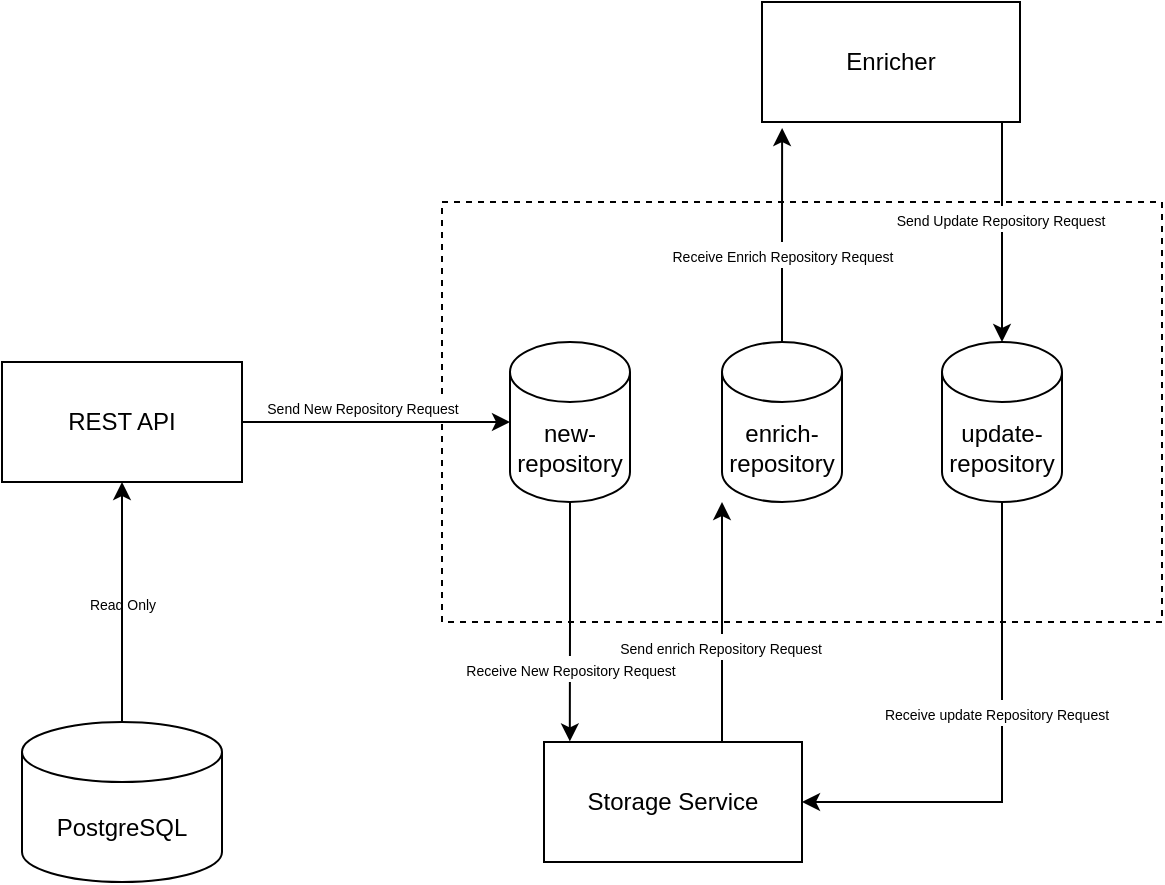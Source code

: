 <mxfile version="13.8.9-1" type="device"><diagram id="XDHKEdU30D09jelyi2HD" name="Page-1"><mxGraphModel dx="1069" dy="508" grid="1" gridSize="10" guides="1" tooltips="1" connect="1" arrows="1" fold="1" page="1" pageScale="1" pageWidth="827" pageHeight="1169" math="0" shadow="0"><root><mxCell id="0"/><mxCell id="1" parent="0"/><mxCell id="IAA9O9RZ_wELfaiQKTe_-6" value="" style="rounded=0;whiteSpace=wrap;html=1;dashed=1;fillColor=none;" vertex="1" parent="1"><mxGeometry x="320" y="180" width="360" height="210" as="geometry"/></mxCell><mxCell id="IAA9O9RZ_wELfaiQKTe_-3" style="edgeStyle=orthogonalEdgeStyle;rounded=0;orthogonalLoop=1;jettySize=auto;html=1;" edge="1" parent="1" source="IAA9O9RZ_wELfaiQKTe_-1" target="IAA9O9RZ_wELfaiQKTe_-2"><mxGeometry relative="1" as="geometry"/></mxCell><mxCell id="IAA9O9RZ_wELfaiQKTe_-1" value="PostgreSQL" style="shape=cylinder3;whiteSpace=wrap;html=1;boundedLbl=1;backgroundOutline=1;size=15;" vertex="1" parent="1"><mxGeometry x="110" y="440" width="100" height="80" as="geometry"/></mxCell><mxCell id="IAA9O9RZ_wELfaiQKTe_-15" style="edgeStyle=orthogonalEdgeStyle;rounded=0;orthogonalLoop=1;jettySize=auto;html=1;" edge="1" parent="1" source="IAA9O9RZ_wELfaiQKTe_-2" target="IAA9O9RZ_wELfaiQKTe_-5"><mxGeometry relative="1" as="geometry"/></mxCell><mxCell id="IAA9O9RZ_wELfaiQKTe_-23" value="&lt;font style=&quot;font-size: 7px&quot;&gt;Send New Repository Request&lt;/font&gt;" style="edgeLabel;html=1;align=center;verticalAlign=middle;resizable=0;points=[];" vertex="1" connectable="0" parent="IAA9O9RZ_wELfaiQKTe_-15"><mxGeometry x="-0.387" y="-1" relative="1" as="geometry"><mxPoint x="19" y="-9" as="offset"/></mxGeometry></mxCell><mxCell id="IAA9O9RZ_wELfaiQKTe_-2" value="REST API" style="rounded=0;whiteSpace=wrap;html=1;" vertex="1" parent="1"><mxGeometry x="100" y="260" width="120" height="60" as="geometry"/></mxCell><mxCell id="IAA9O9RZ_wELfaiQKTe_-4" value="&lt;font style=&quot;font-size: 7px&quot;&gt;Read Only&lt;/font&gt;" style="text;html=1;align=center;verticalAlign=middle;resizable=0;points=[];autosize=1;" vertex="1" parent="1"><mxGeometry x="135" y="370" width="50" height="20" as="geometry"/></mxCell><mxCell id="IAA9O9RZ_wELfaiQKTe_-22" style="edgeStyle=orthogonalEdgeStyle;rounded=0;orthogonalLoop=1;jettySize=auto;html=1;entryX=0.1;entryY=-0.005;entryDx=0;entryDy=0;entryPerimeter=0;" edge="1" parent="1" source="IAA9O9RZ_wELfaiQKTe_-5" target="IAA9O9RZ_wELfaiQKTe_-12"><mxGeometry relative="1" as="geometry"/></mxCell><mxCell id="IAA9O9RZ_wELfaiQKTe_-24" value="&lt;font style=&quot;font-size: 7px&quot;&gt;Receive New Repository Request&lt;/font&gt;" style="edgeLabel;html=1;align=center;verticalAlign=middle;resizable=0;points=[];" vertex="1" connectable="0" parent="IAA9O9RZ_wELfaiQKTe_-22"><mxGeometry x="0.382" relative="1" as="geometry"><mxPoint as="offset"/></mxGeometry></mxCell><mxCell id="IAA9O9RZ_wELfaiQKTe_-5" value="new-repository" style="shape=cylinder3;whiteSpace=wrap;html=1;boundedLbl=1;backgroundOutline=1;size=15;" vertex="1" parent="1"><mxGeometry x="354" y="250" width="60" height="80" as="geometry"/></mxCell><mxCell id="IAA9O9RZ_wELfaiQKTe_-27" style="edgeStyle=orthogonalEdgeStyle;rounded=0;orthogonalLoop=1;jettySize=auto;html=1;entryX=0.078;entryY=1.05;entryDx=0;entryDy=0;entryPerimeter=0;" edge="1" parent="1" source="IAA9O9RZ_wELfaiQKTe_-10" target="IAA9O9RZ_wELfaiQKTe_-26"><mxGeometry relative="1" as="geometry"/></mxCell><mxCell id="IAA9O9RZ_wELfaiQKTe_-31" value="&lt;font style=&quot;font-size: 7px&quot;&gt;Receive Enrich Repository Request&lt;/font&gt;" style="edgeLabel;html=1;align=center;verticalAlign=middle;resizable=0;points=[];" vertex="1" connectable="0" parent="IAA9O9RZ_wELfaiQKTe_-27"><mxGeometry x="0.029" y="-11" relative="1" as="geometry"><mxPoint x="-11" y="11" as="offset"/></mxGeometry></mxCell><mxCell id="IAA9O9RZ_wELfaiQKTe_-10" value="enrich-repository" style="shape=cylinder3;whiteSpace=wrap;html=1;boundedLbl=1;backgroundOutline=1;size=15;" vertex="1" parent="1"><mxGeometry x="460" y="250" width="60" height="80" as="geometry"/></mxCell><mxCell id="IAA9O9RZ_wELfaiQKTe_-28" style="edgeStyle=orthogonalEdgeStyle;rounded=0;orthogonalLoop=1;jettySize=auto;html=1;entryX=1;entryY=0.5;entryDx=0;entryDy=0;" edge="1" parent="1" source="IAA9O9RZ_wELfaiQKTe_-11" target="IAA9O9RZ_wELfaiQKTe_-12"><mxGeometry relative="1" as="geometry"><Array as="points"><mxPoint x="600" y="480"/></Array></mxGeometry></mxCell><mxCell id="IAA9O9RZ_wELfaiQKTe_-29" value="&lt;font style=&quot;font-size: 7px&quot;&gt;Receive update Repository Request&lt;/font&gt;" style="edgeLabel;html=1;align=center;verticalAlign=middle;resizable=0;points=[];" vertex="1" connectable="0" parent="IAA9O9RZ_wELfaiQKTe_-28"><mxGeometry x="-0.163" y="-3" relative="1" as="geometry"><mxPoint as="offset"/></mxGeometry></mxCell><mxCell id="IAA9O9RZ_wELfaiQKTe_-11" value="update-repository" style="shape=cylinder3;whiteSpace=wrap;html=1;boundedLbl=1;backgroundOutline=1;size=15;" vertex="1" parent="1"><mxGeometry x="570" y="250" width="60" height="80" as="geometry"/></mxCell><mxCell id="IAA9O9RZ_wELfaiQKTe_-21" style="edgeStyle=orthogonalEdgeStyle;rounded=0;orthogonalLoop=1;jettySize=auto;html=1;" edge="1" parent="1" source="IAA9O9RZ_wELfaiQKTe_-12" target="IAA9O9RZ_wELfaiQKTe_-10"><mxGeometry relative="1" as="geometry"><Array as="points"><mxPoint x="490" y="450"/><mxPoint x="490" y="450"/></Array></mxGeometry></mxCell><mxCell id="IAA9O9RZ_wELfaiQKTe_-25" value="&lt;font style=&quot;font-size: 7px&quot;&gt;Send enrich Repository Request&lt;/font&gt;" style="edgeLabel;html=1;align=center;verticalAlign=middle;resizable=0;points=[];" vertex="1" connectable="0" parent="IAA9O9RZ_wELfaiQKTe_-21"><mxGeometry x="-0.308" y="1" relative="1" as="geometry"><mxPoint y="-7" as="offset"/></mxGeometry></mxCell><mxCell id="IAA9O9RZ_wELfaiQKTe_-12" value="Storage Service" style="rounded=0;whiteSpace=wrap;html=1;" vertex="1" parent="1"><mxGeometry x="371" y="450" width="129" height="60" as="geometry"/></mxCell><mxCell id="IAA9O9RZ_wELfaiQKTe_-30" style="edgeStyle=orthogonalEdgeStyle;rounded=0;orthogonalLoop=1;jettySize=auto;html=1;entryX=0.5;entryY=0;entryDx=0;entryDy=0;entryPerimeter=0;" edge="1" parent="1" source="IAA9O9RZ_wELfaiQKTe_-26" target="IAA9O9RZ_wELfaiQKTe_-11"><mxGeometry relative="1" as="geometry"><Array as="points"><mxPoint x="600" y="160"/><mxPoint x="600" y="160"/></Array></mxGeometry></mxCell><mxCell id="IAA9O9RZ_wELfaiQKTe_-32" value="&lt;font style=&quot;font-size: 7px&quot;&gt;Send Update Repository Request&lt;/font&gt;" style="edgeLabel;html=1;align=center;verticalAlign=middle;resizable=0;points=[];" vertex="1" connectable="0" parent="IAA9O9RZ_wELfaiQKTe_-30"><mxGeometry x="0.212" y="-1" relative="1" as="geometry"><mxPoint y="-19" as="offset"/></mxGeometry></mxCell><mxCell id="IAA9O9RZ_wELfaiQKTe_-26" value="Enricher" style="rounded=0;whiteSpace=wrap;html=1;" vertex="1" parent="1"><mxGeometry x="480" y="80" width="129" height="60" as="geometry"/></mxCell><mxCell id="IAA9O9RZ_wELfaiQKTe_-33" value="" style="shape=image;imageAspect=0;aspect=fixed;verticalLabelPosition=bottom;verticalAlign=top;dashed=1;fillColor=none;image=https://i.imgur.com/lXK1bFq.jpg;" vertex="1" parent="1"><mxGeometry x="321" y="182" width="61.54" height="40" as="geometry"/></mxCell><mxCell id="IAA9O9RZ_wELfaiQKTe_-34" value="" style="shape=image;imageAspect=0;aspect=fixed;verticalLabelPosition=bottom;verticalAlign=top;dashed=1;fillColor=none;image=https://ubunlog.com/wp-content/uploads/2018/07/postgresql.jpeg;" vertex="1" parent="1"><mxGeometry x="116.31" y="471" width="87.39" height="40" as="geometry"/></mxCell><mxCell id="IAA9O9RZ_wELfaiQKTe_-36" value="" style="shape=image;imageAspect=0;aspect=fixed;verticalLabelPosition=bottom;verticalAlign=top;dashed=1;fillColor=none;image=https://design.jboss.org/quarkus/logo/final/PNG/quarkus_logo_horizontal_rgb_600px_default.png;" vertex="1" parent="1"><mxGeometry x="101" y="262" width="65" height="10" as="geometry"/></mxCell><mxCell id="IAA9O9RZ_wELfaiQKTe_-37" value="" style="shape=image;imageAspect=0;aspect=fixed;verticalLabelPosition=bottom;verticalAlign=top;dashed=1;fillColor=none;image=https://design.jboss.org/quarkus/logo/final/PNG/quarkus_logo_horizontal_rgb_600px_default.png;" vertex="1" parent="1"><mxGeometry x="481" y="82" width="65" height="10" as="geometry"/></mxCell><mxCell id="IAA9O9RZ_wELfaiQKTe_-38" value="" style="shape=image;imageAspect=0;aspect=fixed;verticalLabelPosition=bottom;verticalAlign=top;dashed=1;fillColor=none;image=https://design.jboss.org/quarkus/logo/final/PNG/quarkus_logo_horizontal_rgb_600px_default.png;" vertex="1" parent="1"><mxGeometry x="372" y="452" width="65" height="10" as="geometry"/></mxCell></root></mxGraphModel></diagram></mxfile>